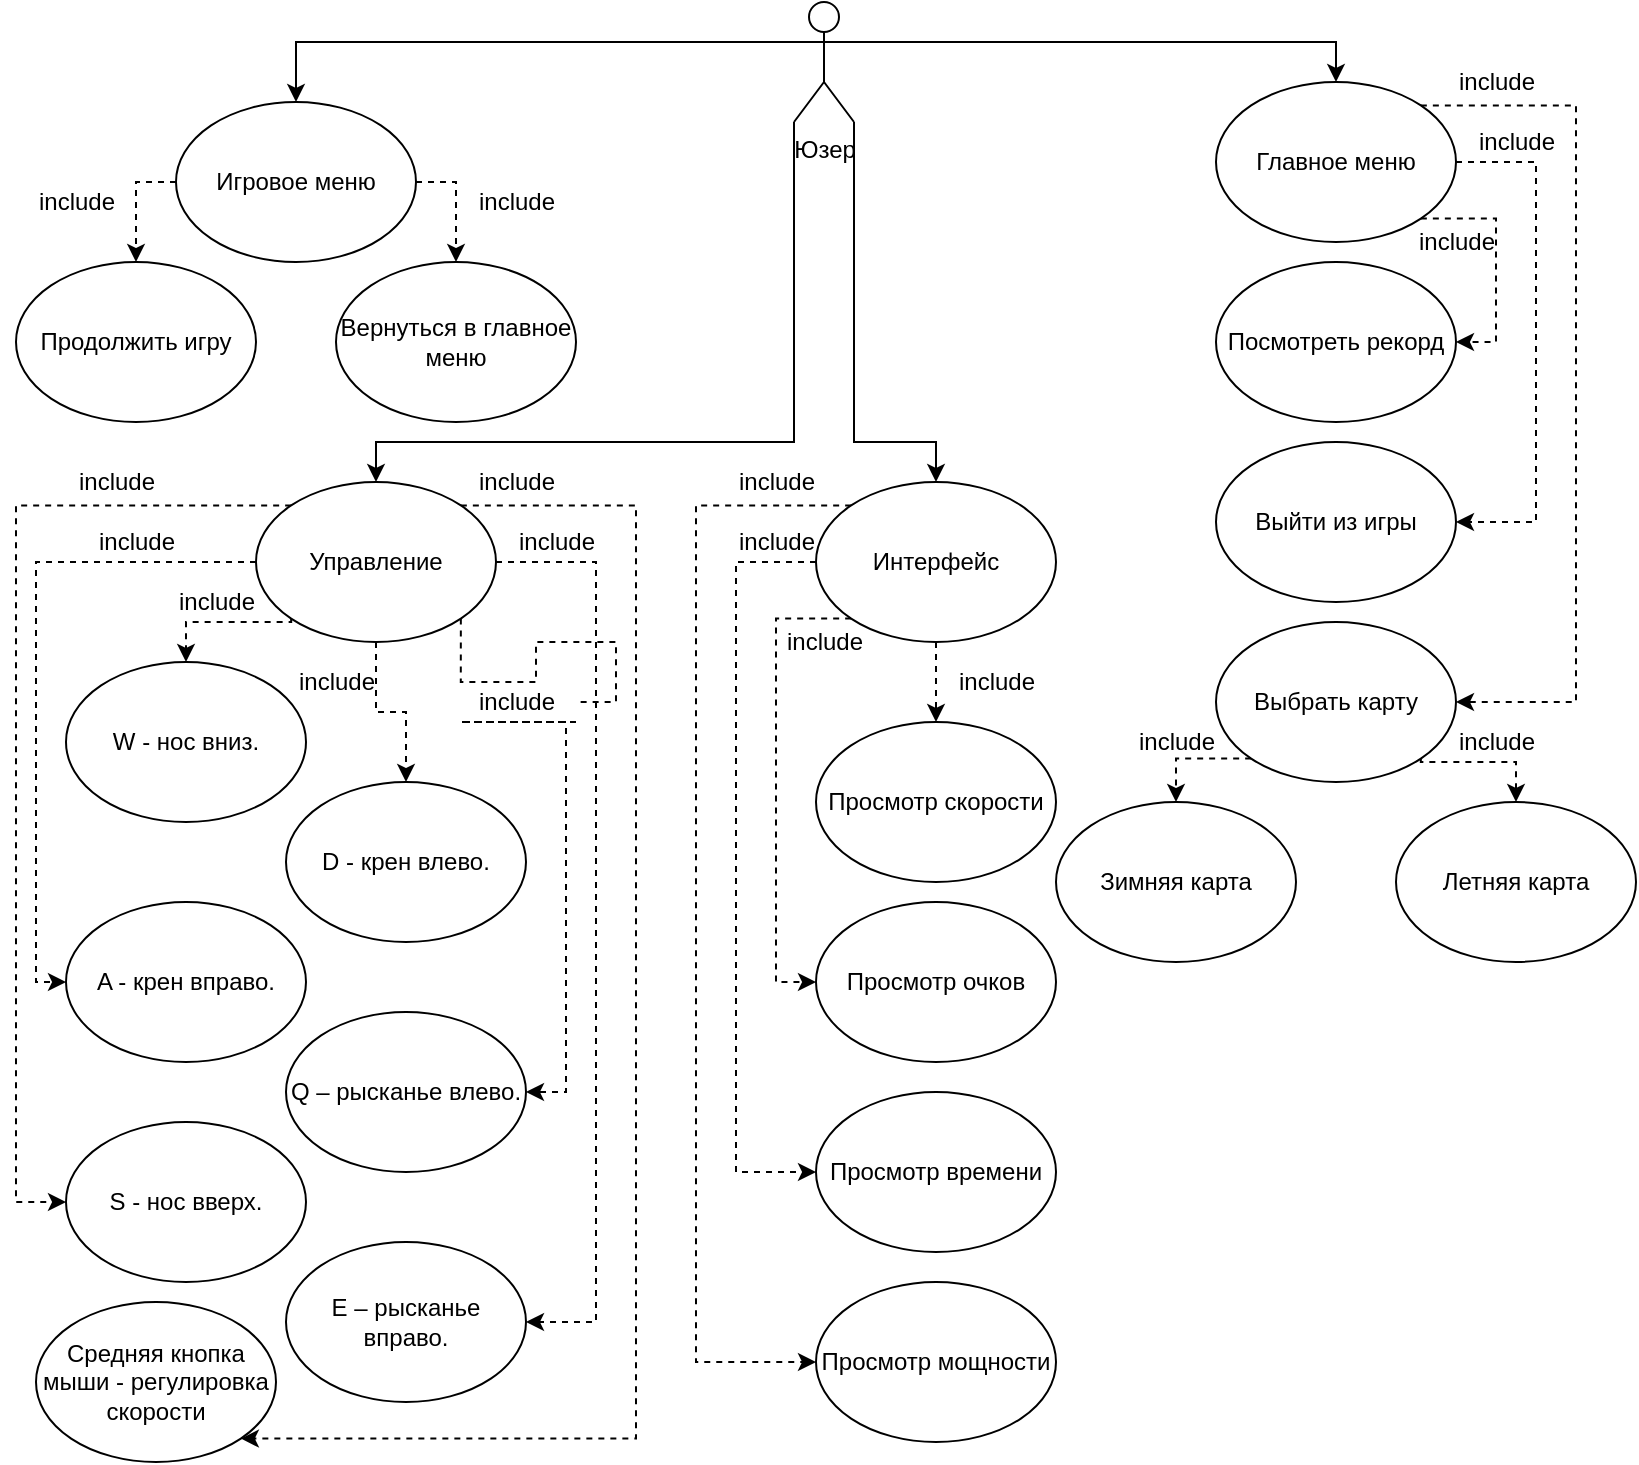 <mxfile version="15.4.0" type="device"><diagram id="zovX9OJpUVoR4J1JD2KS" name="Page-1"><mxGraphModel dx="1422" dy="780" grid="1" gridSize="10" guides="1" tooltips="1" connect="1" arrows="1" fold="1" page="1" pageScale="1" pageWidth="827" pageHeight="1169" math="0" shadow="0"><root><mxCell id="0"/><mxCell id="1" parent="0"/><mxCell id="oJF7ofsCGc2koyJLSlpP-3" style="edgeStyle=orthogonalEdgeStyle;rounded=0;orthogonalLoop=1;jettySize=auto;html=1;exitX=0;exitY=0.333;exitDx=0;exitDy=0;exitPerimeter=0;entryX=0.5;entryY=0;entryDx=0;entryDy=0;" edge="1" parent="1" source="oJF7ofsCGc2koyJLSlpP-1" target="oJF7ofsCGc2koyJLSlpP-19"><mxGeometry relative="1" as="geometry"><mxPoint x="160" y="90" as="targetPoint"/></mxGeometry></mxCell><mxCell id="oJF7ofsCGc2koyJLSlpP-10" style="edgeStyle=orthogonalEdgeStyle;rounded=0;orthogonalLoop=1;jettySize=auto;html=1;exitX=1;exitY=0.333;exitDx=0;exitDy=0;exitPerimeter=0;entryX=0.5;entryY=0;entryDx=0;entryDy=0;" edge="1" parent="1" source="oJF7ofsCGc2koyJLSlpP-1" target="oJF7ofsCGc2koyJLSlpP-20"><mxGeometry relative="1" as="geometry"><mxPoint x="670" y="90" as="targetPoint"/></mxGeometry></mxCell><mxCell id="oJF7ofsCGc2koyJLSlpP-31" style="edgeStyle=orthogonalEdgeStyle;rounded=0;orthogonalLoop=1;jettySize=auto;html=1;exitX=1;exitY=1;exitDx=0;exitDy=0;exitPerimeter=0;entryX=0.5;entryY=0;entryDx=0;entryDy=0;" edge="1" parent="1" source="oJF7ofsCGc2koyJLSlpP-1" target="oJF7ofsCGc2koyJLSlpP-29"><mxGeometry relative="1" as="geometry"><Array as="points"><mxPoint x="429" y="260"/><mxPoint x="470" y="260"/></Array></mxGeometry></mxCell><mxCell id="oJF7ofsCGc2koyJLSlpP-32" style="edgeStyle=orthogonalEdgeStyle;rounded=0;orthogonalLoop=1;jettySize=auto;html=1;exitX=0;exitY=1;exitDx=0;exitDy=0;exitPerimeter=0;entryX=0.5;entryY=0;entryDx=0;entryDy=0;" edge="1" parent="1" source="oJF7ofsCGc2koyJLSlpP-1" target="oJF7ofsCGc2koyJLSlpP-30"><mxGeometry relative="1" as="geometry"><Array as="points"><mxPoint x="399" y="260"/><mxPoint x="190" y="260"/></Array></mxGeometry></mxCell><mxCell id="oJF7ofsCGc2koyJLSlpP-1" value="Юзер" style="shape=umlActor;verticalLabelPosition=bottom;verticalAlign=top;html=1;outlineConnect=0;" vertex="1" parent="1"><mxGeometry x="399" y="40" width="30" height="60" as="geometry"/></mxCell><mxCell id="oJF7ofsCGc2koyJLSlpP-6" style="edgeStyle=orthogonalEdgeStyle;rounded=0;orthogonalLoop=1;jettySize=auto;html=1;exitX=0;exitY=0.5;exitDx=0;exitDy=0;dashed=1;entryX=0.5;entryY=0;entryDx=0;entryDy=0;" edge="1" parent="1" source="oJF7ofsCGc2koyJLSlpP-19" target="oJF7ofsCGc2koyJLSlpP-21"><mxGeometry relative="1" as="geometry"><mxPoint x="130" y="150" as="sourcePoint"/><mxPoint x="90" y="200" as="targetPoint"/><Array as="points"><mxPoint x="70" y="130"/></Array></mxGeometry></mxCell><mxCell id="oJF7ofsCGc2koyJLSlpP-7" style="edgeStyle=orthogonalEdgeStyle;rounded=0;orthogonalLoop=1;jettySize=auto;html=1;exitX=1;exitY=0.5;exitDx=0;exitDy=0;entryX=0.5;entryY=0;entryDx=0;entryDy=0;dashed=1;" edge="1" parent="1" source="oJF7ofsCGc2koyJLSlpP-19" target="oJF7ofsCGc2koyJLSlpP-22"><mxGeometry relative="1" as="geometry"><mxPoint x="190" y="150" as="sourcePoint"/><mxPoint x="230" y="200" as="targetPoint"/></mxGeometry></mxCell><mxCell id="oJF7ofsCGc2koyJLSlpP-15" style="edgeStyle=orthogonalEdgeStyle;rounded=0;orthogonalLoop=1;jettySize=auto;html=1;exitX=1;exitY=1;exitDx=0;exitDy=0;entryX=1;entryY=0.5;entryDx=0;entryDy=0;dashed=1;" edge="1" parent="1" source="oJF7ofsCGc2koyJLSlpP-20" target="oJF7ofsCGc2koyJLSlpP-18"><mxGeometry relative="1" as="geometry"><mxPoint x="730" y="135" as="sourcePoint"/><mxPoint x="730" y="210" as="targetPoint"/><Array as="points"><mxPoint x="750" y="148"/><mxPoint x="750" y="210"/></Array></mxGeometry></mxCell><mxCell id="oJF7ofsCGc2koyJLSlpP-16" style="edgeStyle=orthogonalEdgeStyle;rounded=0;orthogonalLoop=1;jettySize=auto;html=1;exitX=1;exitY=0.5;exitDx=0;exitDy=0;entryX=1;entryY=0.5;entryDx=0;entryDy=0;dashed=1;" edge="1" parent="1" source="oJF7ofsCGc2koyJLSlpP-20" target="oJF7ofsCGc2koyJLSlpP-23"><mxGeometry relative="1" as="geometry"><mxPoint x="730" y="120" as="sourcePoint"/><mxPoint x="730" y="300" as="targetPoint"/><Array as="points"><mxPoint x="770" y="120"/><mxPoint x="770" y="300"/></Array></mxGeometry></mxCell><mxCell id="oJF7ofsCGc2koyJLSlpP-17" style="edgeStyle=orthogonalEdgeStyle;rounded=0;orthogonalLoop=1;jettySize=auto;html=1;exitX=1;exitY=0;exitDx=0;exitDy=0;entryX=1;entryY=0.5;entryDx=0;entryDy=0;dashed=1;" edge="1" parent="1" source="oJF7ofsCGc2koyJLSlpP-20" target="oJF7ofsCGc2koyJLSlpP-24"><mxGeometry relative="1" as="geometry"><mxPoint x="730" y="105" as="sourcePoint"/><mxPoint x="730" y="390" as="targetPoint"/><Array as="points"><mxPoint x="790" y="92"/><mxPoint x="790" y="390"/></Array></mxGeometry></mxCell><mxCell id="oJF7ofsCGc2koyJLSlpP-18" value="Посмотреть рекорд" style="ellipse;whiteSpace=wrap;html=1;" vertex="1" parent="1"><mxGeometry x="610" y="170" width="120" height="80" as="geometry"/></mxCell><mxCell id="oJF7ofsCGc2koyJLSlpP-19" value="Игровое меню" style="ellipse;whiteSpace=wrap;html=1;" vertex="1" parent="1"><mxGeometry x="90" y="90" width="120" height="80" as="geometry"/></mxCell><mxCell id="oJF7ofsCGc2koyJLSlpP-20" value="Главное меню" style="ellipse;whiteSpace=wrap;html=1;" vertex="1" parent="1"><mxGeometry x="610" y="80" width="120" height="80" as="geometry"/></mxCell><mxCell id="oJF7ofsCGc2koyJLSlpP-21" value="Продолжить игру" style="ellipse;whiteSpace=wrap;html=1;" vertex="1" parent="1"><mxGeometry x="10" y="170" width="120" height="80" as="geometry"/></mxCell><mxCell id="oJF7ofsCGc2koyJLSlpP-22" value="Вернуться в главное меню" style="ellipse;whiteSpace=wrap;html=1;" vertex="1" parent="1"><mxGeometry x="170" y="170" width="120" height="80" as="geometry"/></mxCell><mxCell id="oJF7ofsCGc2koyJLSlpP-23" value="Выйти из игры" style="ellipse;whiteSpace=wrap;html=1;" vertex="1" parent="1"><mxGeometry x="610" y="260" width="120" height="80" as="geometry"/></mxCell><mxCell id="oJF7ofsCGc2koyJLSlpP-27" style="edgeStyle=orthogonalEdgeStyle;rounded=0;orthogonalLoop=1;jettySize=auto;html=1;exitX=0;exitY=1;exitDx=0;exitDy=0;entryX=0.5;entryY=0;entryDx=0;entryDy=0;dashed=1;" edge="1" parent="1" source="oJF7ofsCGc2koyJLSlpP-24" target="oJF7ofsCGc2koyJLSlpP-25"><mxGeometry relative="1" as="geometry"><Array as="points"><mxPoint x="590" y="418"/></Array></mxGeometry></mxCell><mxCell id="oJF7ofsCGc2koyJLSlpP-28" style="edgeStyle=orthogonalEdgeStyle;rounded=0;orthogonalLoop=1;jettySize=auto;html=1;exitX=1;exitY=1;exitDx=0;exitDy=0;entryX=0.5;entryY=0;entryDx=0;entryDy=0;dashed=1;" edge="1" parent="1" source="oJF7ofsCGc2koyJLSlpP-24" target="oJF7ofsCGc2koyJLSlpP-26"><mxGeometry relative="1" as="geometry"><Array as="points"><mxPoint x="712" y="420"/><mxPoint x="760" y="420"/></Array></mxGeometry></mxCell><mxCell id="oJF7ofsCGc2koyJLSlpP-24" value="Выбрать карту" style="ellipse;whiteSpace=wrap;html=1;" vertex="1" parent="1"><mxGeometry x="610" y="350" width="120" height="80" as="geometry"/></mxCell><mxCell id="oJF7ofsCGc2koyJLSlpP-25" value="Зимняя карта" style="ellipse;whiteSpace=wrap;html=1;" vertex="1" parent="1"><mxGeometry x="530" y="440" width="120" height="80" as="geometry"/></mxCell><mxCell id="oJF7ofsCGc2koyJLSlpP-26" value="Летняя карта" style="ellipse;whiteSpace=wrap;html=1;" vertex="1" parent="1"><mxGeometry x="700" y="440" width="120" height="80" as="geometry"/></mxCell><mxCell id="oJF7ofsCGc2koyJLSlpP-37" style="edgeStyle=orthogonalEdgeStyle;rounded=0;orthogonalLoop=1;jettySize=auto;html=1;exitX=0.5;exitY=1;exitDx=0;exitDy=0;entryX=0.5;entryY=0;entryDx=0;entryDy=0;dashed=1;" edge="1" parent="1" source="oJF7ofsCGc2koyJLSlpP-29" target="oJF7ofsCGc2koyJLSlpP-35"><mxGeometry relative="1" as="geometry"/></mxCell><mxCell id="oJF7ofsCGc2koyJLSlpP-38" style="edgeStyle=orthogonalEdgeStyle;rounded=0;orthogonalLoop=1;jettySize=auto;html=1;exitX=0;exitY=0.5;exitDx=0;exitDy=0;entryX=0;entryY=0.5;entryDx=0;entryDy=0;dashed=1;" edge="1" parent="1" source="oJF7ofsCGc2koyJLSlpP-29" target="oJF7ofsCGc2koyJLSlpP-36"><mxGeometry relative="1" as="geometry"><Array as="points"><mxPoint x="370" y="320"/><mxPoint x="370" y="625"/></Array></mxGeometry></mxCell><mxCell id="oJF7ofsCGc2koyJLSlpP-39" style="edgeStyle=orthogonalEdgeStyle;rounded=0;orthogonalLoop=1;jettySize=auto;html=1;exitX=0;exitY=1;exitDx=0;exitDy=0;entryX=0;entryY=0.5;entryDx=0;entryDy=0;dashed=1;" edge="1" parent="1" source="oJF7ofsCGc2koyJLSlpP-29" target="oJF7ofsCGc2koyJLSlpP-33"><mxGeometry relative="1" as="geometry"><Array as="points"><mxPoint x="390" y="348"/><mxPoint x="390" y="530"/></Array></mxGeometry></mxCell><mxCell id="oJF7ofsCGc2koyJLSlpP-40" style="edgeStyle=orthogonalEdgeStyle;rounded=0;orthogonalLoop=1;jettySize=auto;html=1;exitX=0;exitY=0;exitDx=0;exitDy=0;entryX=0;entryY=0.5;entryDx=0;entryDy=0;dashed=1;" edge="1" parent="1" source="oJF7ofsCGc2koyJLSlpP-29" target="oJF7ofsCGc2koyJLSlpP-34"><mxGeometry relative="1" as="geometry"><Array as="points"><mxPoint x="350" y="292"/><mxPoint x="350" y="720"/></Array></mxGeometry></mxCell><mxCell id="oJF7ofsCGc2koyJLSlpP-29" value="Интерфейс" style="ellipse;whiteSpace=wrap;html=1;" vertex="1" parent="1"><mxGeometry x="410" y="280" width="120" height="80" as="geometry"/></mxCell><mxCell id="oJF7ofsCGc2koyJLSlpP-47" style="edgeStyle=orthogonalEdgeStyle;rounded=0;orthogonalLoop=1;jettySize=auto;html=1;exitX=1;exitY=0.5;exitDx=0;exitDy=0;entryX=1;entryY=0.5;entryDx=0;entryDy=0;dashed=1;" edge="1" parent="1" source="oJF7ofsCGc2koyJLSlpP-30" target="oJF7ofsCGc2koyJLSlpP-41"><mxGeometry relative="1" as="geometry"><Array as="points"><mxPoint x="300" y="320"/><mxPoint x="300" y="700"/></Array></mxGeometry></mxCell><mxCell id="oJF7ofsCGc2koyJLSlpP-48" style="edgeStyle=orthogonalEdgeStyle;rounded=0;orthogonalLoop=1;jettySize=auto;html=1;exitX=1;exitY=1;exitDx=0;exitDy=0;entryX=1;entryY=0.5;entryDx=0;entryDy=0;dashed=1;startArrow=none;" edge="1" parent="1" source="oJF7ofsCGc2koyJLSlpP-65" target="oJF7ofsCGc2koyJLSlpP-43"><mxGeometry relative="1" as="geometry"><Array as="points"><mxPoint x="232" y="400"/><mxPoint x="285" y="400"/><mxPoint x="285" y="585"/></Array></mxGeometry></mxCell><mxCell id="oJF7ofsCGc2koyJLSlpP-49" style="edgeStyle=orthogonalEdgeStyle;rounded=0;orthogonalLoop=1;jettySize=auto;html=1;exitX=0.5;exitY=1;exitDx=0;exitDy=0;entryX=0.5;entryY=0;entryDx=0;entryDy=0;dashed=1;" edge="1" parent="1" source="oJF7ofsCGc2koyJLSlpP-30" target="oJF7ofsCGc2koyJLSlpP-45"><mxGeometry relative="1" as="geometry"/></mxCell><mxCell id="oJF7ofsCGc2koyJLSlpP-50" style="edgeStyle=orthogonalEdgeStyle;rounded=0;orthogonalLoop=1;jettySize=auto;html=1;exitX=0;exitY=0;exitDx=0;exitDy=0;entryX=0;entryY=0.5;entryDx=0;entryDy=0;dashed=1;" edge="1" parent="1" source="oJF7ofsCGc2koyJLSlpP-30" target="oJF7ofsCGc2koyJLSlpP-42"><mxGeometry relative="1" as="geometry"><Array as="points"><mxPoint x="10" y="292"/><mxPoint x="10" y="640"/></Array></mxGeometry></mxCell><mxCell id="oJF7ofsCGc2koyJLSlpP-51" style="edgeStyle=orthogonalEdgeStyle;rounded=0;orthogonalLoop=1;jettySize=auto;html=1;exitX=0;exitY=0.5;exitDx=0;exitDy=0;entryX=0;entryY=0.5;entryDx=0;entryDy=0;dashed=1;" edge="1" parent="1" source="oJF7ofsCGc2koyJLSlpP-30" target="oJF7ofsCGc2koyJLSlpP-44"><mxGeometry relative="1" as="geometry"><Array as="points"><mxPoint x="20" y="320"/><mxPoint x="20" y="530"/></Array></mxGeometry></mxCell><mxCell id="oJF7ofsCGc2koyJLSlpP-52" style="edgeStyle=orthogonalEdgeStyle;rounded=0;orthogonalLoop=1;jettySize=auto;html=1;exitX=0;exitY=1;exitDx=0;exitDy=0;entryX=0.5;entryY=0;entryDx=0;entryDy=0;dashed=1;" edge="1" parent="1" source="oJF7ofsCGc2koyJLSlpP-30" target="oJF7ofsCGc2koyJLSlpP-46"><mxGeometry relative="1" as="geometry"><Array as="points"><mxPoint x="148" y="350"/><mxPoint x="95" y="350"/></Array></mxGeometry></mxCell><mxCell id="oJF7ofsCGc2koyJLSlpP-54" style="edgeStyle=orthogonalEdgeStyle;rounded=0;orthogonalLoop=1;jettySize=auto;html=1;exitX=1;exitY=0;exitDx=0;exitDy=0;dashed=1;entryX=1;entryY=1;entryDx=0;entryDy=0;" edge="1" parent="1" source="oJF7ofsCGc2koyJLSlpP-30" target="oJF7ofsCGc2koyJLSlpP-53"><mxGeometry relative="1" as="geometry"><mxPoint x="320" y="600" as="targetPoint"/><Array as="points"><mxPoint x="320" y="292"/><mxPoint x="320" y="758"/></Array></mxGeometry></mxCell><mxCell id="oJF7ofsCGc2koyJLSlpP-30" value="Управление" style="ellipse;whiteSpace=wrap;html=1;" vertex="1" parent="1"><mxGeometry x="130" y="280" width="120" height="80" as="geometry"/></mxCell><mxCell id="oJF7ofsCGc2koyJLSlpP-33" value="Просмотр очков" style="ellipse;whiteSpace=wrap;html=1;" vertex="1" parent="1"><mxGeometry x="410" y="490" width="120" height="80" as="geometry"/></mxCell><mxCell id="oJF7ofsCGc2koyJLSlpP-34" value="Просмотр мощности" style="ellipse;whiteSpace=wrap;html=1;" vertex="1" parent="1"><mxGeometry x="410" y="680" width="120" height="80" as="geometry"/></mxCell><mxCell id="oJF7ofsCGc2koyJLSlpP-35" value="Просмотр скорости" style="ellipse;whiteSpace=wrap;html=1;" vertex="1" parent="1"><mxGeometry x="410" y="400" width="120" height="80" as="geometry"/></mxCell><mxCell id="oJF7ofsCGc2koyJLSlpP-36" value="Просмотр времени" style="ellipse;whiteSpace=wrap;html=1;" vertex="1" parent="1"><mxGeometry x="410" y="585" width="120" height="80" as="geometry"/></mxCell><mxCell id="oJF7ofsCGc2koyJLSlpP-41" value="&lt;span&gt;E – рысканье вправо.&lt;/span&gt;" style="ellipse;whiteSpace=wrap;html=1;" vertex="1" parent="1"><mxGeometry x="145" y="660" width="120" height="80" as="geometry"/></mxCell><mxCell id="oJF7ofsCGc2koyJLSlpP-42" value="&lt;span&gt;S - нос вверх.&lt;/span&gt;" style="ellipse;whiteSpace=wrap;html=1;" vertex="1" parent="1"><mxGeometry x="35" y="600" width="120" height="80" as="geometry"/></mxCell><mxCell id="oJF7ofsCGc2koyJLSlpP-43" value="&lt;span&gt;Q – рысканье влево.&lt;/span&gt;" style="ellipse;whiteSpace=wrap;html=1;" vertex="1" parent="1"><mxGeometry x="145" y="545" width="120" height="80" as="geometry"/></mxCell><mxCell id="oJF7ofsCGc2koyJLSlpP-44" value="&lt;p&gt;&lt;span&gt;A - крен вправо.&lt;/span&gt;&lt;/p&gt;" style="ellipse;whiteSpace=wrap;html=1;" vertex="1" parent="1"><mxGeometry x="35" y="490" width="120" height="80" as="geometry"/></mxCell><mxCell id="oJF7ofsCGc2koyJLSlpP-45" value="&lt;span&gt;D - крен влево.&lt;/span&gt;" style="ellipse;whiteSpace=wrap;html=1;" vertex="1" parent="1"><mxGeometry x="145" y="430" width="120" height="80" as="geometry"/></mxCell><mxCell id="oJF7ofsCGc2koyJLSlpP-46" value="W &lt;span&gt;- нос вниз.&lt;/span&gt;" style="ellipse;whiteSpace=wrap;html=1;" vertex="1" parent="1"><mxGeometry x="35" y="370" width="120" height="80" as="geometry"/></mxCell><mxCell id="oJF7ofsCGc2koyJLSlpP-53" value="&lt;span&gt;Средняя кнопка мыши - регулировка скорости&lt;/span&gt;" style="ellipse;whiteSpace=wrap;html=1;" vertex="1" parent="1"><mxGeometry x="20" y="690" width="120" height="80" as="geometry"/></mxCell><mxCell id="oJF7ofsCGc2koyJLSlpP-55" value="include" style="text;html=1;align=center;verticalAlign=middle;resizable=0;points=[];autosize=1;strokeColor=none;fillColor=none;" vertex="1" parent="1"><mxGeometry x="230" y="130" width="60" height="20" as="geometry"/></mxCell><mxCell id="oJF7ofsCGc2koyJLSlpP-56" value="include" style="text;html=1;align=center;verticalAlign=middle;resizable=0;points=[];autosize=1;strokeColor=none;fillColor=none;" vertex="1" parent="1"><mxGeometry x="700" y="150" width="60" height="20" as="geometry"/></mxCell><mxCell id="oJF7ofsCGc2koyJLSlpP-57" value="include" style="text;html=1;align=center;verticalAlign=middle;resizable=0;points=[];autosize=1;strokeColor=none;fillColor=none;" vertex="1" parent="1"><mxGeometry x="730" y="100" width="60" height="20" as="geometry"/></mxCell><mxCell id="oJF7ofsCGc2koyJLSlpP-58" value="include" style="text;html=1;align=center;verticalAlign=middle;resizable=0;points=[];autosize=1;strokeColor=none;fillColor=none;" vertex="1" parent="1"><mxGeometry x="720" y="70" width="60" height="20" as="geometry"/></mxCell><mxCell id="oJF7ofsCGc2koyJLSlpP-59" value="include" style="text;html=1;align=center;verticalAlign=middle;resizable=0;points=[];autosize=1;strokeColor=none;fillColor=none;" vertex="1" parent="1"><mxGeometry x="720" y="400" width="60" height="20" as="geometry"/></mxCell><mxCell id="oJF7ofsCGc2koyJLSlpP-60" value="include" style="text;html=1;align=center;verticalAlign=middle;resizable=0;points=[];autosize=1;strokeColor=none;fillColor=none;" vertex="1" parent="1"><mxGeometry x="560" y="400" width="60" height="20" as="geometry"/></mxCell><mxCell id="oJF7ofsCGc2koyJLSlpP-61" value="include" style="text;html=1;align=center;verticalAlign=middle;resizable=0;points=[];autosize=1;strokeColor=none;fillColor=none;" vertex="1" parent="1"><mxGeometry x="470" y="370" width="60" height="20" as="geometry"/></mxCell><mxCell id="oJF7ofsCGc2koyJLSlpP-62" value="include" style="text;html=1;align=center;verticalAlign=middle;resizable=0;points=[];autosize=1;strokeColor=none;fillColor=none;" vertex="1" parent="1"><mxGeometry x="384" y="350" width="60" height="20" as="geometry"/></mxCell><mxCell id="oJF7ofsCGc2koyJLSlpP-63" value="include" style="text;html=1;align=center;verticalAlign=middle;resizable=0;points=[];autosize=1;strokeColor=none;fillColor=none;" vertex="1" parent="1"><mxGeometry x="360" y="300" width="60" height="20" as="geometry"/></mxCell><mxCell id="oJF7ofsCGc2koyJLSlpP-64" value="include" style="text;html=1;align=center;verticalAlign=middle;resizable=0;points=[];autosize=1;strokeColor=none;fillColor=none;" vertex="1" parent="1"><mxGeometry x="360" y="270" width="60" height="20" as="geometry"/></mxCell><mxCell id="oJF7ofsCGc2koyJLSlpP-66" value="include" style="text;html=1;align=center;verticalAlign=middle;resizable=0;points=[];autosize=1;strokeColor=none;fillColor=none;" vertex="1" parent="1"><mxGeometry x="250" y="300" width="60" height="20" as="geometry"/></mxCell><mxCell id="oJF7ofsCGc2koyJLSlpP-67" value="include" style="text;html=1;align=center;verticalAlign=middle;resizable=0;points=[];autosize=1;strokeColor=none;fillColor=none;" vertex="1" parent="1"><mxGeometry x="140" y="370" width="60" height="20" as="geometry"/></mxCell><mxCell id="oJF7ofsCGc2koyJLSlpP-68" value="include" style="text;html=1;align=center;verticalAlign=middle;resizable=0;points=[];autosize=1;strokeColor=none;fillColor=none;" vertex="1" parent="1"><mxGeometry x="80" y="330" width="60" height="20" as="geometry"/></mxCell><mxCell id="oJF7ofsCGc2koyJLSlpP-69" value="include" style="text;html=1;align=center;verticalAlign=middle;resizable=0;points=[];autosize=1;strokeColor=none;fillColor=none;" vertex="1" parent="1"><mxGeometry x="40" y="300" width="60" height="20" as="geometry"/></mxCell><mxCell id="oJF7ofsCGc2koyJLSlpP-70" value="include" style="text;html=1;align=center;verticalAlign=middle;resizable=0;points=[];autosize=1;strokeColor=none;fillColor=none;" vertex="1" parent="1"><mxGeometry x="230" y="270" width="60" height="20" as="geometry"/></mxCell><mxCell id="oJF7ofsCGc2koyJLSlpP-71" value="include" style="text;html=1;align=center;verticalAlign=middle;resizable=0;points=[];autosize=1;strokeColor=none;fillColor=none;" vertex="1" parent="1"><mxGeometry x="30" y="270" width="60" height="20" as="geometry"/></mxCell><mxCell id="oJF7ofsCGc2koyJLSlpP-72" value="include" style="text;html=1;align=center;verticalAlign=middle;resizable=0;points=[];autosize=1;strokeColor=none;fillColor=none;" vertex="1" parent="1"><mxGeometry x="10" y="130" width="60" height="20" as="geometry"/></mxCell><mxCell id="oJF7ofsCGc2koyJLSlpP-65" value="include" style="text;html=1;align=center;verticalAlign=middle;resizable=0;points=[];autosize=1;strokeColor=none;fillColor=none;" vertex="1" parent="1"><mxGeometry x="230" y="380" width="60" height="20" as="geometry"/></mxCell><mxCell id="oJF7ofsCGc2koyJLSlpP-73" value="" style="edgeStyle=orthogonalEdgeStyle;rounded=0;orthogonalLoop=1;jettySize=auto;html=1;exitX=1;exitY=1;exitDx=0;exitDy=0;entryX=1;entryY=0.5;entryDx=0;entryDy=0;dashed=1;endArrow=none;" edge="1" parent="1" source="oJF7ofsCGc2koyJLSlpP-30" target="oJF7ofsCGc2koyJLSlpP-65"><mxGeometry relative="1" as="geometry"><mxPoint x="232.426" y="348.284" as="sourcePoint"/><mxPoint x="265" y="585" as="targetPoint"/><Array as="points"/></mxGeometry></mxCell></root></mxGraphModel></diagram></mxfile>